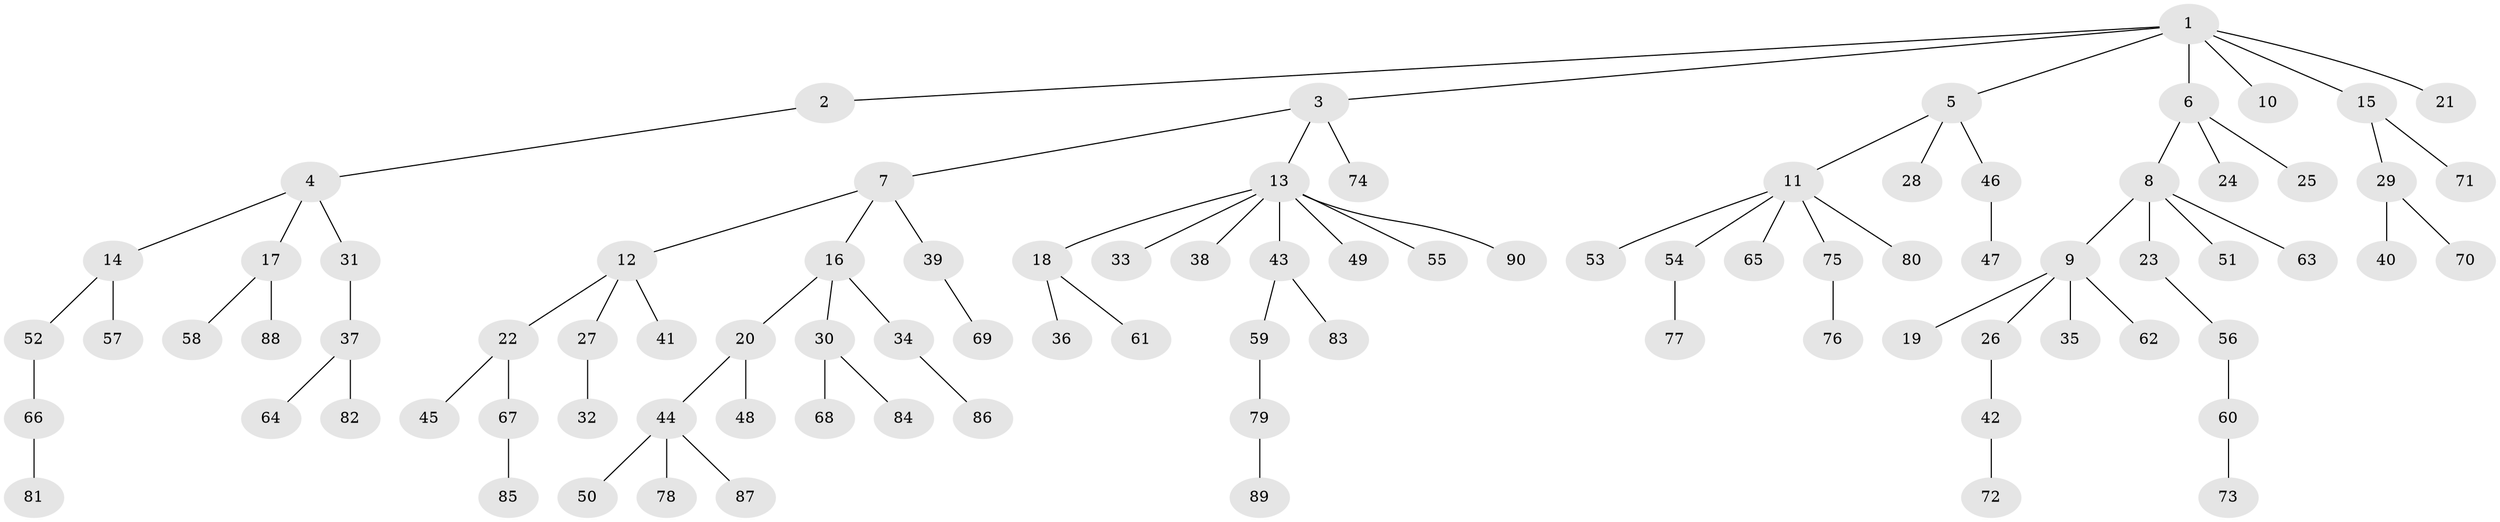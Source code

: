 // Generated by graph-tools (version 1.1) at 2025/26/03/09/25 03:26:29]
// undirected, 90 vertices, 89 edges
graph export_dot {
graph [start="1"]
  node [color=gray90,style=filled];
  1;
  2;
  3;
  4;
  5;
  6;
  7;
  8;
  9;
  10;
  11;
  12;
  13;
  14;
  15;
  16;
  17;
  18;
  19;
  20;
  21;
  22;
  23;
  24;
  25;
  26;
  27;
  28;
  29;
  30;
  31;
  32;
  33;
  34;
  35;
  36;
  37;
  38;
  39;
  40;
  41;
  42;
  43;
  44;
  45;
  46;
  47;
  48;
  49;
  50;
  51;
  52;
  53;
  54;
  55;
  56;
  57;
  58;
  59;
  60;
  61;
  62;
  63;
  64;
  65;
  66;
  67;
  68;
  69;
  70;
  71;
  72;
  73;
  74;
  75;
  76;
  77;
  78;
  79;
  80;
  81;
  82;
  83;
  84;
  85;
  86;
  87;
  88;
  89;
  90;
  1 -- 2;
  1 -- 3;
  1 -- 5;
  1 -- 6;
  1 -- 10;
  1 -- 15;
  1 -- 21;
  2 -- 4;
  3 -- 7;
  3 -- 13;
  3 -- 74;
  4 -- 14;
  4 -- 17;
  4 -- 31;
  5 -- 11;
  5 -- 28;
  5 -- 46;
  6 -- 8;
  6 -- 24;
  6 -- 25;
  7 -- 12;
  7 -- 16;
  7 -- 39;
  8 -- 9;
  8 -- 23;
  8 -- 51;
  8 -- 63;
  9 -- 19;
  9 -- 26;
  9 -- 35;
  9 -- 62;
  11 -- 53;
  11 -- 54;
  11 -- 65;
  11 -- 75;
  11 -- 80;
  12 -- 22;
  12 -- 27;
  12 -- 41;
  13 -- 18;
  13 -- 33;
  13 -- 38;
  13 -- 43;
  13 -- 49;
  13 -- 55;
  13 -- 90;
  14 -- 52;
  14 -- 57;
  15 -- 29;
  15 -- 71;
  16 -- 20;
  16 -- 30;
  16 -- 34;
  17 -- 58;
  17 -- 88;
  18 -- 36;
  18 -- 61;
  20 -- 44;
  20 -- 48;
  22 -- 45;
  22 -- 67;
  23 -- 56;
  26 -- 42;
  27 -- 32;
  29 -- 40;
  29 -- 70;
  30 -- 68;
  30 -- 84;
  31 -- 37;
  34 -- 86;
  37 -- 64;
  37 -- 82;
  39 -- 69;
  42 -- 72;
  43 -- 59;
  43 -- 83;
  44 -- 50;
  44 -- 78;
  44 -- 87;
  46 -- 47;
  52 -- 66;
  54 -- 77;
  56 -- 60;
  59 -- 79;
  60 -- 73;
  66 -- 81;
  67 -- 85;
  75 -- 76;
  79 -- 89;
}
